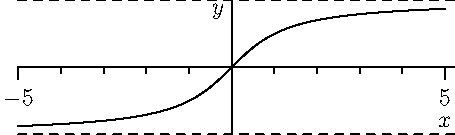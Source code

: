 import graph;
import geometry;
size(8cm);

real x(real t) { return t; }
real y(real t) { return atan(t); }
void showpoint(real f(real x), real a) {
  draw((a,0) -- (a,f(a)) -- (0,f(a)),dashed);
}
void showpoint(real x(real t), real y(real t), real t) {
  draw((x(t),0)--(x(t),y(t))--(0,y(t)),dashed);
  dot((x(t),y(t)));
}
typedef real func (real);
func operator - (func f) {
  return new real(real x) { return - f(x); };
}

path p = graph(x,y,-5,5);
draw(line((point)(0,pi/2),0),dashed);
draw(line((point)(0,-pi/2),0),dashed);
draw(p);

xaxis("$x$",RightTicks(NoZero));
yaxis("$y$",ymin=-pi/2, ymax=pi/2);
